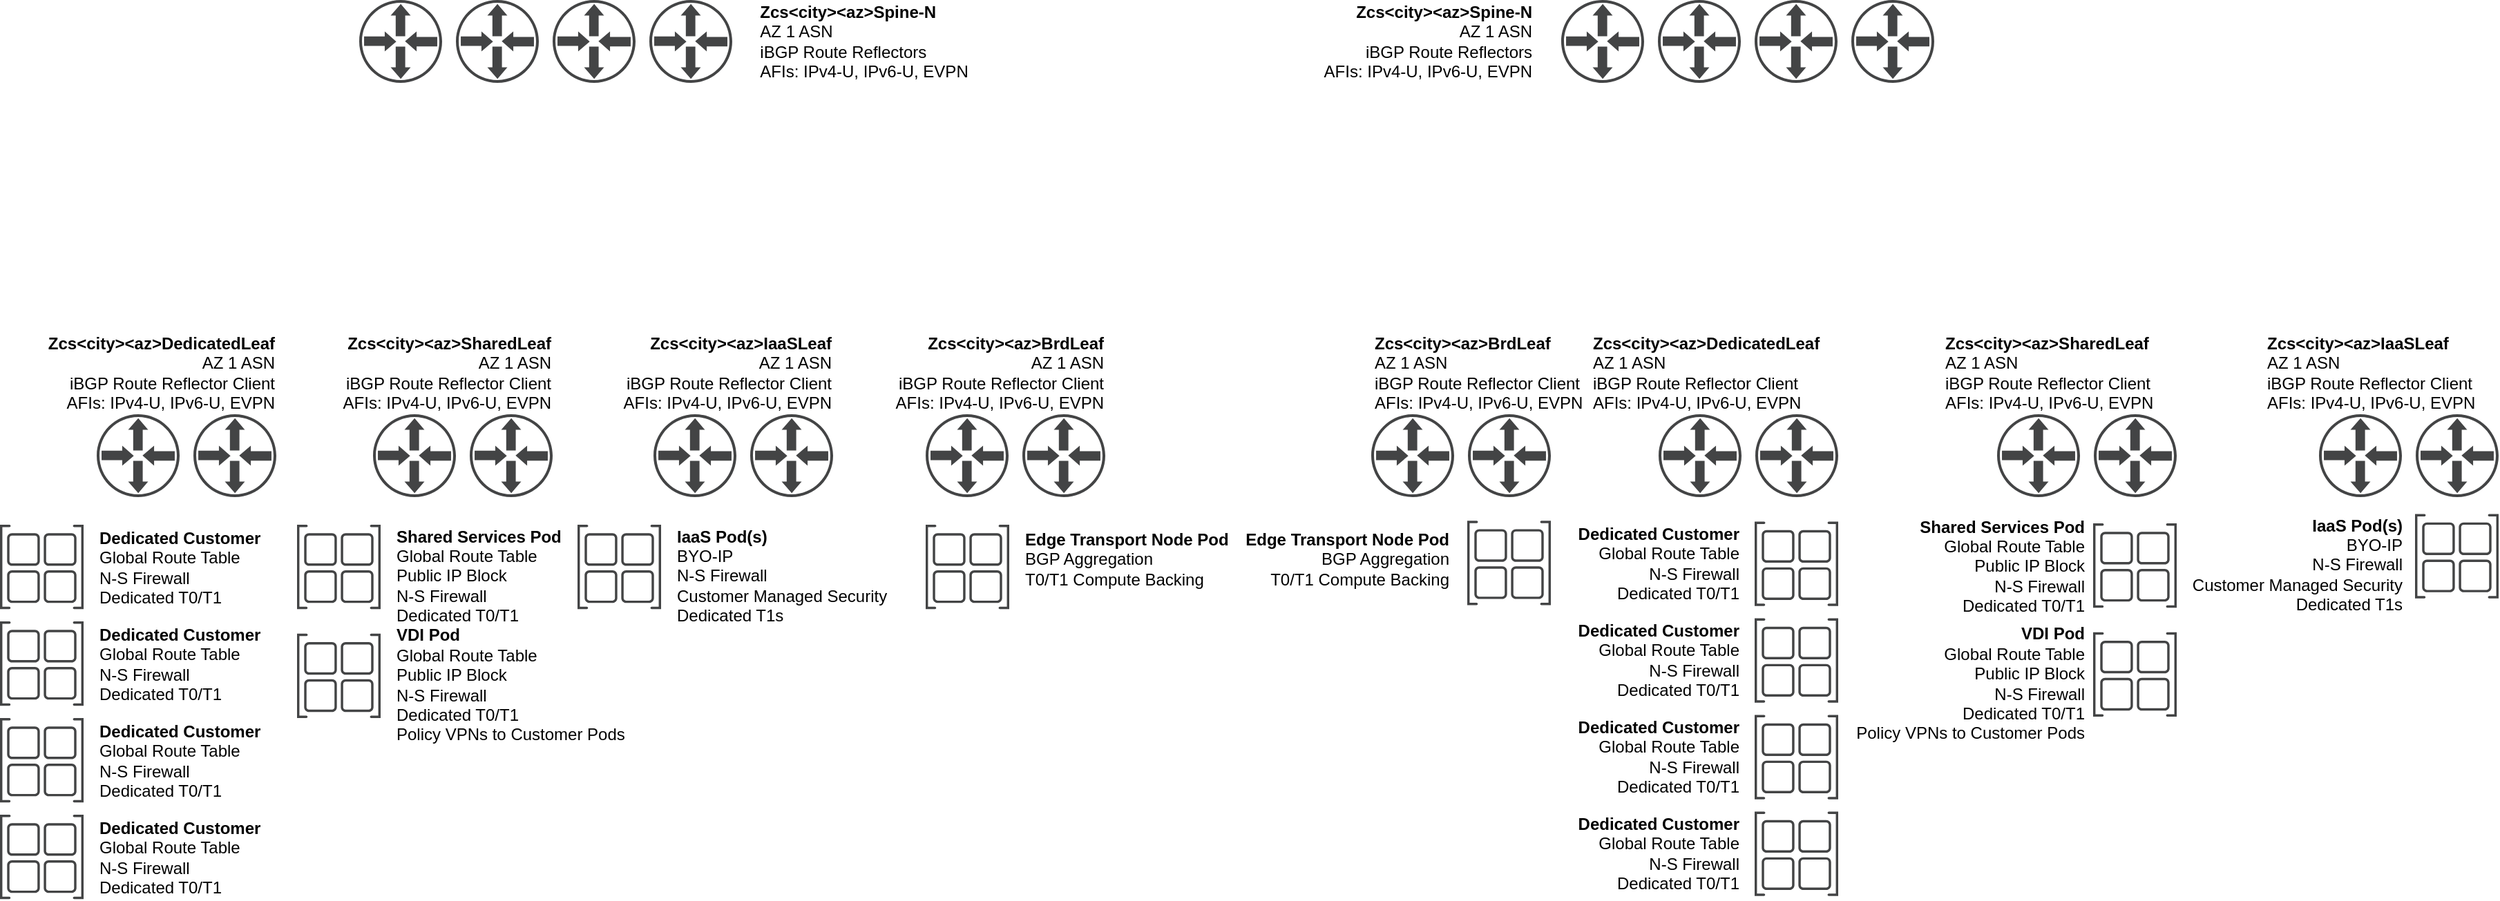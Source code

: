 <mxfile version="14.0.0" type="github">
  <diagram id="ybUfuFw8ea-CHFbWOAjj" name="Logical Routing Detail">
    <mxGraphModel dx="2426" dy="1253" grid="1" gridSize="10" guides="1" tooltips="1" connect="1" arrows="1" fold="1" page="1" pageScale="1" pageWidth="1700" pageHeight="1100" math="0" shadow="0">
      <root>
        <mxCell id="7eDJe8UgWT6jdxHGijZa-0" />
        <mxCell id="7eDJe8UgWT6jdxHGijZa-1" parent="7eDJe8UgWT6jdxHGijZa-0" />
        <mxCell id="PRShFBE_9NoNyRxM8n8l-0" value="" style="pointerEvents=1;shadow=0;dashed=0;html=1;strokeColor=none;fillColor=#434445;aspect=fixed;labelPosition=center;verticalLabelPosition=bottom;verticalAlign=top;align=center;outlineConnect=0;shape=mxgraph.vvd.physical_upstream_router;" vertex="1" parent="7eDJe8UgWT6jdxHGijZa-1">
          <mxGeometry x="270" y="220" width="60" height="60" as="geometry" />
        </mxCell>
        <mxCell id="PRShFBE_9NoNyRxM8n8l-1" value="" style="pointerEvents=1;shadow=0;dashed=0;html=1;strokeColor=none;fillColor=#434445;aspect=fixed;labelPosition=center;verticalLabelPosition=bottom;verticalAlign=top;align=center;outlineConnect=0;shape=mxgraph.vvd.physical_upstream_router;" vertex="1" parent="7eDJe8UgWT6jdxHGijZa-1">
          <mxGeometry x="410" y="220" width="60" height="60" as="geometry" />
        </mxCell>
        <mxCell id="PRShFBE_9NoNyRxM8n8l-2" value="" style="pointerEvents=1;shadow=0;dashed=0;html=1;strokeColor=none;fillColor=#434445;aspect=fixed;labelPosition=center;verticalLabelPosition=bottom;verticalAlign=top;align=center;outlineConnect=0;shape=mxgraph.vvd.physical_upstream_router;" vertex="1" parent="7eDJe8UgWT6jdxHGijZa-1">
          <mxGeometry x="340" y="220" width="60" height="60" as="geometry" />
        </mxCell>
        <mxCell id="PRShFBE_9NoNyRxM8n8l-3" value="" style="pointerEvents=1;shadow=0;dashed=0;html=1;strokeColor=none;fillColor=#434445;aspect=fixed;labelPosition=center;verticalLabelPosition=bottom;verticalAlign=top;align=center;outlineConnect=0;shape=mxgraph.vvd.physical_upstream_router;" vertex="1" parent="7eDJe8UgWT6jdxHGijZa-1">
          <mxGeometry x="480" y="220" width="60" height="60" as="geometry" />
        </mxCell>
        <mxCell id="PRShFBE_9NoNyRxM8n8l-4" value="&lt;div style=&quot;text-align: left&quot;&gt;&lt;b&gt;Zcs&amp;lt;city&amp;gt;&amp;lt;az&amp;gt;Spine-N&lt;/b&gt;&lt;/div&gt;&lt;div style=&quot;text-align: left&quot;&gt;&lt;span&gt;AZ 1 ASN&lt;/span&gt;&lt;/div&gt;&lt;div style=&quot;text-align: left&quot;&gt;&lt;span&gt;iBGP Route Reflectors&lt;/span&gt;&lt;/div&gt;&lt;div style=&quot;text-align: left&quot;&gt;&lt;span&gt;AFIs: IPv4-U, IPv6-U, EVPN&lt;/span&gt;&lt;/div&gt;" style="text;html=1;align=center;verticalAlign=middle;resizable=0;points=[];autosize=1;" vertex="1" parent="7eDJe8UgWT6jdxHGijZa-1">
          <mxGeometry x="550" y="220" width="170" height="60" as="geometry" />
        </mxCell>
        <mxCell id="PRShFBE_9NoNyRxM8n8l-5" value="" style="pointerEvents=1;shadow=0;dashed=0;html=1;strokeColor=none;fillColor=#434445;aspect=fixed;labelPosition=center;verticalLabelPosition=bottom;verticalAlign=top;align=center;outlineConnect=0;shape=mxgraph.vvd.physical_upstream_router;" vertex="1" parent="7eDJe8UgWT6jdxHGijZa-1">
          <mxGeometry x="80" y="520" width="60" height="60" as="geometry" />
        </mxCell>
        <mxCell id="PRShFBE_9NoNyRxM8n8l-6" value="" style="pointerEvents=1;shadow=0;dashed=0;html=1;strokeColor=none;fillColor=#434445;aspect=fixed;labelPosition=center;verticalLabelPosition=bottom;verticalAlign=top;align=center;outlineConnect=0;shape=mxgraph.vvd.physical_upstream_router;" vertex="1" parent="7eDJe8UgWT6jdxHGijZa-1">
          <mxGeometry x="150" y="520" width="60" height="60" as="geometry" />
        </mxCell>
        <mxCell id="PRShFBE_9NoNyRxM8n8l-7" value="&lt;b&gt;Zcs&amp;lt;city&amp;gt;&amp;lt;az&amp;gt;DedicatedLeaf&lt;/b&gt;&lt;br&gt;AZ 1 ASN&lt;br&gt;iBGP Route Reflector Client&lt;br&gt;AFIs: IPv4-U, IPv6-U, EVPN" style="text;html=1;align=right;verticalAlign=middle;resizable=0;points=[];autosize=1;" vertex="1" parent="7eDJe8UgWT6jdxHGijZa-1">
          <mxGeometry x="30" y="460" width="180" height="60" as="geometry" />
        </mxCell>
        <mxCell id="PRShFBE_9NoNyRxM8n8l-8" value="" style="pointerEvents=1;shadow=0;dashed=0;html=1;strokeColor=none;fillColor=#434445;aspect=fixed;labelPosition=center;verticalLabelPosition=bottom;verticalAlign=top;align=center;outlineConnect=0;shape=mxgraph.vvd.site_container;" vertex="1" parent="7eDJe8UgWT6jdxHGijZa-1">
          <mxGeometry x="10" y="600" width="60.5" height="61.11" as="geometry" />
        </mxCell>
        <mxCell id="PRShFBE_9NoNyRxM8n8l-9" value="Dedicated Customer&lt;br&gt;&lt;span style=&quot;font-weight: normal&quot;&gt;Global Route Table&lt;br&gt;N-S Firewall&lt;br&gt;Dedicated T0/T1&lt;/span&gt;" style="text;html=1;align=left;verticalAlign=middle;resizable=0;points=[];autosize=1;fontStyle=1" vertex="1" parent="7eDJe8UgWT6jdxHGijZa-1">
          <mxGeometry x="80" y="601.11" width="130" height="60" as="geometry" />
        </mxCell>
        <mxCell id="PRShFBE_9NoNyRxM8n8l-10" value="" style="pointerEvents=1;shadow=0;dashed=0;html=1;strokeColor=none;fillColor=#434445;aspect=fixed;labelPosition=center;verticalLabelPosition=bottom;verticalAlign=top;align=center;outlineConnect=0;shape=mxgraph.vvd.site_container;" vertex="1" parent="7eDJe8UgWT6jdxHGijZa-1">
          <mxGeometry x="10" y="670" width="60.5" height="61.11" as="geometry" />
        </mxCell>
        <mxCell id="PRShFBE_9NoNyRxM8n8l-11" value="Dedicated Customer&lt;br&gt;&lt;span style=&quot;font-weight: normal&quot;&gt;Global Route Table&lt;br&gt;N-S Firewall&lt;br&gt;Dedicated T0/T1&lt;/span&gt;" style="text;html=1;align=left;verticalAlign=middle;resizable=0;points=[];autosize=1;fontStyle=1" vertex="1" parent="7eDJe8UgWT6jdxHGijZa-1">
          <mxGeometry x="80" y="671.11" width="130" height="60" as="geometry" />
        </mxCell>
        <mxCell id="PRShFBE_9NoNyRxM8n8l-12" value="" style="pointerEvents=1;shadow=0;dashed=0;html=1;strokeColor=none;fillColor=#434445;aspect=fixed;labelPosition=center;verticalLabelPosition=bottom;verticalAlign=top;align=center;outlineConnect=0;shape=mxgraph.vvd.site_container;" vertex="1" parent="7eDJe8UgWT6jdxHGijZa-1">
          <mxGeometry x="10" y="740" width="60.5" height="61.11" as="geometry" />
        </mxCell>
        <mxCell id="PRShFBE_9NoNyRxM8n8l-13" value="Dedicated Customer&lt;br&gt;&lt;span style=&quot;font-weight: normal&quot;&gt;Global Route Table&lt;br&gt;N-S Firewall&lt;br&gt;Dedicated T0/T1&lt;/span&gt;" style="text;html=1;align=left;verticalAlign=middle;resizable=0;points=[];autosize=1;fontStyle=1" vertex="1" parent="7eDJe8UgWT6jdxHGijZa-1">
          <mxGeometry x="80" y="741.11" width="130" height="60" as="geometry" />
        </mxCell>
        <mxCell id="PRShFBE_9NoNyRxM8n8l-14" value="" style="pointerEvents=1;shadow=0;dashed=0;html=1;strokeColor=none;fillColor=#434445;aspect=fixed;labelPosition=center;verticalLabelPosition=bottom;verticalAlign=top;align=center;outlineConnect=0;shape=mxgraph.vvd.site_container;" vertex="1" parent="7eDJe8UgWT6jdxHGijZa-1">
          <mxGeometry x="10" y="810" width="60.5" height="61.11" as="geometry" />
        </mxCell>
        <mxCell id="PRShFBE_9NoNyRxM8n8l-15" value="Dedicated Customer&lt;br&gt;&lt;span style=&quot;font-weight: normal&quot;&gt;Global Route Table&lt;br&gt;N-S Firewall&lt;br&gt;Dedicated T0/T1&lt;/span&gt;" style="text;html=1;align=left;verticalAlign=middle;resizable=0;points=[];autosize=1;fontStyle=1" vertex="1" parent="7eDJe8UgWT6jdxHGijZa-1">
          <mxGeometry x="80" y="811.11" width="130" height="60" as="geometry" />
        </mxCell>
        <mxCell id="PRShFBE_9NoNyRxM8n8l-16" value="" style="pointerEvents=1;shadow=0;dashed=0;html=1;strokeColor=none;fillColor=#434445;aspect=fixed;labelPosition=center;verticalLabelPosition=bottom;verticalAlign=top;align=center;outlineConnect=0;shape=mxgraph.vvd.physical_upstream_router;" vertex="1" parent="7eDJe8UgWT6jdxHGijZa-1">
          <mxGeometry x="280" y="520" width="60" height="60" as="geometry" />
        </mxCell>
        <mxCell id="PRShFBE_9NoNyRxM8n8l-17" value="" style="pointerEvents=1;shadow=0;dashed=0;html=1;strokeColor=none;fillColor=#434445;aspect=fixed;labelPosition=center;verticalLabelPosition=bottom;verticalAlign=top;align=center;outlineConnect=0;shape=mxgraph.vvd.physical_upstream_router;" vertex="1" parent="7eDJe8UgWT6jdxHGijZa-1">
          <mxGeometry x="350" y="520" width="60" height="60" as="geometry" />
        </mxCell>
        <mxCell id="PRShFBE_9NoNyRxM8n8l-18" value="&lt;b&gt;Zcs&amp;lt;city&amp;gt;&amp;lt;az&amp;gt;SharedLeaf&lt;/b&gt;&lt;br&gt;AZ 1 ASN&lt;br&gt;iBGP Route Reflector Client&lt;br&gt;AFIs: IPv4-U, IPv6-U, EVPN" style="text;html=1;align=right;verticalAlign=middle;resizable=0;points=[];autosize=1;" vertex="1" parent="7eDJe8UgWT6jdxHGijZa-1">
          <mxGeometry x="240" y="460" width="170" height="60" as="geometry" />
        </mxCell>
        <mxCell id="PRShFBE_9NoNyRxM8n8l-19" value="" style="pointerEvents=1;shadow=0;dashed=0;html=1;strokeColor=none;fillColor=#434445;aspect=fixed;labelPosition=center;verticalLabelPosition=bottom;verticalAlign=top;align=center;outlineConnect=0;shape=mxgraph.vvd.site_container;" vertex="1" parent="7eDJe8UgWT6jdxHGijZa-1">
          <mxGeometry x="225" y="600" width="60.5" height="61.11" as="geometry" />
        </mxCell>
        <mxCell id="PRShFBE_9NoNyRxM8n8l-20" value="Shared Services Pod&lt;br&gt;&lt;span style=&quot;font-weight: normal&quot;&gt;Global Route Table&lt;br&gt;Public IP Block&lt;br&gt;N-S Firewall&lt;br&gt;Dedicated T0/T1&lt;/span&gt;" style="text;html=1;align=left;verticalAlign=middle;resizable=0;points=[];autosize=1;fontStyle=1" vertex="1" parent="7eDJe8UgWT6jdxHGijZa-1">
          <mxGeometry x="295" y="597.11" width="130" height="80" as="geometry" />
        </mxCell>
        <mxCell id="PRShFBE_9NoNyRxM8n8l-21" value="" style="pointerEvents=1;shadow=0;dashed=0;html=1;strokeColor=none;fillColor=#434445;aspect=fixed;labelPosition=center;verticalLabelPosition=bottom;verticalAlign=top;align=center;outlineConnect=0;shape=mxgraph.vvd.site_container;" vertex="1" parent="7eDJe8UgWT6jdxHGijZa-1">
          <mxGeometry x="225" y="678.89" width="60.5" height="61.11" as="geometry" />
        </mxCell>
        <mxCell id="PRShFBE_9NoNyRxM8n8l-22" value="VDI Pod&lt;br&gt;&lt;span style=&quot;font-weight: normal&quot;&gt;Global Route Table&lt;br&gt;Public IP Block&lt;br&gt;N-S Firewall&lt;br&gt;Dedicated T0/T1&lt;br&gt;Policy VPNs to Customer Pods&lt;br&gt;&lt;/span&gt;" style="text;html=1;align=left;verticalAlign=middle;resizable=0;points=[];autosize=1;fontStyle=1" vertex="1" parent="7eDJe8UgWT6jdxHGijZa-1">
          <mxGeometry x="295" y="671" width="180" height="90" as="geometry" />
        </mxCell>
        <mxCell id="PRShFBE_9NoNyRxM8n8l-23" value="" style="pointerEvents=1;shadow=0;dashed=0;html=1;strokeColor=none;fillColor=#434445;aspect=fixed;labelPosition=center;verticalLabelPosition=bottom;verticalAlign=top;align=center;outlineConnect=0;shape=mxgraph.vvd.physical_upstream_router;" vertex="1" parent="7eDJe8UgWT6jdxHGijZa-1">
          <mxGeometry x="483" y="520" width="60" height="60" as="geometry" />
        </mxCell>
        <mxCell id="PRShFBE_9NoNyRxM8n8l-24" value="" style="pointerEvents=1;shadow=0;dashed=0;html=1;strokeColor=none;fillColor=#434445;aspect=fixed;labelPosition=center;verticalLabelPosition=bottom;verticalAlign=top;align=center;outlineConnect=0;shape=mxgraph.vvd.physical_upstream_router;" vertex="1" parent="7eDJe8UgWT6jdxHGijZa-1">
          <mxGeometry x="553" y="520" width="60" height="60" as="geometry" />
        </mxCell>
        <mxCell id="PRShFBE_9NoNyRxM8n8l-25" value="&lt;b&gt;Zcs&amp;lt;city&amp;gt;&amp;lt;az&amp;gt;IaaSLeaf&lt;/b&gt;&lt;br&gt;AZ 1 ASN&lt;br&gt;iBGP Route Reflector Client&lt;br&gt;AFIs: IPv4-U, IPv6-U, EVPN" style="text;html=1;align=right;verticalAlign=middle;resizable=0;points=[];autosize=1;" vertex="1" parent="7eDJe8UgWT6jdxHGijZa-1">
          <mxGeometry x="443" y="460" width="170" height="60" as="geometry" />
        </mxCell>
        <mxCell id="PRShFBE_9NoNyRxM8n8l-26" value="" style="pointerEvents=1;shadow=0;dashed=0;html=1;strokeColor=none;fillColor=#434445;aspect=fixed;labelPosition=center;verticalLabelPosition=bottom;verticalAlign=top;align=center;outlineConnect=0;shape=mxgraph.vvd.site_container;" vertex="1" parent="7eDJe8UgWT6jdxHGijZa-1">
          <mxGeometry x="428" y="600" width="60.5" height="61.11" as="geometry" />
        </mxCell>
        <mxCell id="PRShFBE_9NoNyRxM8n8l-27" value="IaaS Pod(s)&lt;br&gt;&lt;span style=&quot;font-weight: normal&quot;&gt;BYO-IP&lt;br&gt;N-S Firewall&lt;br&gt;Customer Managed Security&lt;br&gt;Dedicated T1s&lt;/span&gt;" style="text;html=1;align=left;verticalAlign=middle;resizable=0;points=[];autosize=1;fontStyle=1" vertex="1" parent="7eDJe8UgWT6jdxHGijZa-1">
          <mxGeometry x="498" y="597.11" width="170" height="80" as="geometry" />
        </mxCell>
        <mxCell id="PRShFBE_9NoNyRxM8n8l-30" value="" style="pointerEvents=1;shadow=0;dashed=0;html=1;strokeColor=none;fillColor=#434445;aspect=fixed;labelPosition=center;verticalLabelPosition=bottom;verticalAlign=top;align=center;outlineConnect=0;shape=mxgraph.vvd.physical_upstream_router;" vertex="1" parent="7eDJe8UgWT6jdxHGijZa-1">
          <mxGeometry x="680" y="520" width="60" height="60" as="geometry" />
        </mxCell>
        <mxCell id="PRShFBE_9NoNyRxM8n8l-31" value="" style="pointerEvents=1;shadow=0;dashed=0;html=1;strokeColor=none;fillColor=#434445;aspect=fixed;labelPosition=center;verticalLabelPosition=bottom;verticalAlign=top;align=center;outlineConnect=0;shape=mxgraph.vvd.physical_upstream_router;" vertex="1" parent="7eDJe8UgWT6jdxHGijZa-1">
          <mxGeometry x="750" y="520" width="60" height="60" as="geometry" />
        </mxCell>
        <mxCell id="PRShFBE_9NoNyRxM8n8l-32" value="&lt;b&gt;Zcs&amp;lt;city&amp;gt;&amp;lt;az&amp;gt;BrdLeaf&lt;/b&gt;&lt;br&gt;AZ 1 ASN&lt;br&gt;iBGP Route Reflector Client&lt;br&gt;AFIs: IPv4-U, IPv6-U, EVPN" style="text;html=1;align=right;verticalAlign=middle;resizable=0;points=[];autosize=1;" vertex="1" parent="7eDJe8UgWT6jdxHGijZa-1">
          <mxGeometry x="640" y="460" width="170" height="60" as="geometry" />
        </mxCell>
        <mxCell id="PRShFBE_9NoNyRxM8n8l-33" value="" style="pointerEvents=1;shadow=0;dashed=0;html=1;strokeColor=none;fillColor=#434445;aspect=fixed;labelPosition=center;verticalLabelPosition=bottom;verticalAlign=top;align=center;outlineConnect=0;shape=mxgraph.vvd.site_container;" vertex="1" parent="7eDJe8UgWT6jdxHGijZa-1">
          <mxGeometry x="680" y="600" width="60.5" height="61.11" as="geometry" />
        </mxCell>
        <mxCell id="PRShFBE_9NoNyRxM8n8l-34" value="Edge Transport Node Pod&lt;br&gt;&lt;span style=&quot;font-weight: normal&quot;&gt;BGP Aggregation&lt;/span&gt;&lt;br&gt;&lt;span style=&quot;font-weight: normal&quot;&gt;T0/T1 Compute Backing&lt;br&gt;&lt;/span&gt;" style="text;html=1;align=left;verticalAlign=middle;resizable=0;points=[];autosize=1;fontStyle=1" vertex="1" parent="7eDJe8UgWT6jdxHGijZa-1">
          <mxGeometry x="750" y="600" width="160" height="50" as="geometry" />
        </mxCell>
        <mxCell id="PRShFBE_9NoNyRxM8n8l-35" value="" style="pointerEvents=1;shadow=0;dashed=0;html=1;strokeColor=none;fillColor=#434445;aspect=fixed;labelPosition=center;verticalLabelPosition=bottom;verticalAlign=top;align=center;outlineConnect=0;shape=mxgraph.vvd.physical_upstream_router;" vertex="1" parent="7eDJe8UgWT6jdxHGijZa-1">
          <mxGeometry x="1140" y="220" width="60" height="60" as="geometry" />
        </mxCell>
        <mxCell id="PRShFBE_9NoNyRxM8n8l-36" value="" style="pointerEvents=1;shadow=0;dashed=0;html=1;strokeColor=none;fillColor=#434445;aspect=fixed;labelPosition=center;verticalLabelPosition=bottom;verticalAlign=top;align=center;outlineConnect=0;shape=mxgraph.vvd.physical_upstream_router;" vertex="1" parent="7eDJe8UgWT6jdxHGijZa-1">
          <mxGeometry x="1280" y="220" width="60" height="60" as="geometry" />
        </mxCell>
        <mxCell id="PRShFBE_9NoNyRxM8n8l-37" value="" style="pointerEvents=1;shadow=0;dashed=0;html=1;strokeColor=none;fillColor=#434445;aspect=fixed;labelPosition=center;verticalLabelPosition=bottom;verticalAlign=top;align=center;outlineConnect=0;shape=mxgraph.vvd.physical_upstream_router;" vertex="1" parent="7eDJe8UgWT6jdxHGijZa-1">
          <mxGeometry x="1210" y="220" width="60" height="60" as="geometry" />
        </mxCell>
        <mxCell id="PRShFBE_9NoNyRxM8n8l-38" value="" style="pointerEvents=1;shadow=0;dashed=0;html=1;strokeColor=none;fillColor=#434445;aspect=fixed;labelPosition=center;verticalLabelPosition=bottom;verticalAlign=top;align=center;outlineConnect=0;shape=mxgraph.vvd.physical_upstream_router;" vertex="1" parent="7eDJe8UgWT6jdxHGijZa-1">
          <mxGeometry x="1350" y="220" width="60" height="60" as="geometry" />
        </mxCell>
        <mxCell id="PRShFBE_9NoNyRxM8n8l-39" value="&lt;div style=&quot;&quot;&gt;&lt;b&gt;Zcs&amp;lt;city&amp;gt;&amp;lt;az&amp;gt;Spine-N&lt;/b&gt;&lt;/div&gt;&lt;div style=&quot;&quot;&gt;&lt;span&gt;AZ 1 ASN&lt;/span&gt;&lt;/div&gt;&lt;div style=&quot;&quot;&gt;&lt;span&gt;iBGP Route Reflectors&lt;/span&gt;&lt;/div&gt;&lt;div style=&quot;&quot;&gt;&lt;span&gt;AFIs: IPv4-U, IPv6-U, EVPN&lt;/span&gt;&lt;/div&gt;" style="text;html=1;align=right;verticalAlign=middle;resizable=0;points=[];autosize=1;" vertex="1" parent="7eDJe8UgWT6jdxHGijZa-1">
          <mxGeometry x="950" y="220" width="170" height="60" as="geometry" />
        </mxCell>
        <mxCell id="PRShFBE_9NoNyRxM8n8l-40" value="" style="pointerEvents=1;shadow=0;dashed=0;html=1;strokeColor=none;fillColor=#434445;aspect=fixed;labelPosition=center;verticalLabelPosition=bottom;verticalAlign=top;align=left;outlineConnect=0;shape=mxgraph.vvd.physical_upstream_router;" vertex="1" parent="7eDJe8UgWT6jdxHGijZa-1">
          <mxGeometry x="1210.5" y="520" width="60" height="60" as="geometry" />
        </mxCell>
        <mxCell id="PRShFBE_9NoNyRxM8n8l-41" value="" style="pointerEvents=1;shadow=0;dashed=0;html=1;strokeColor=none;fillColor=#434445;aspect=fixed;labelPosition=center;verticalLabelPosition=bottom;verticalAlign=top;align=left;outlineConnect=0;shape=mxgraph.vvd.physical_upstream_router;" vertex="1" parent="7eDJe8UgWT6jdxHGijZa-1">
          <mxGeometry x="1280.5" y="520" width="60" height="60" as="geometry" />
        </mxCell>
        <mxCell id="PRShFBE_9NoNyRxM8n8l-42" value="&lt;b&gt;Zcs&amp;lt;city&amp;gt;&amp;lt;az&amp;gt;DedicatedLeaf&lt;/b&gt;&lt;br&gt;AZ 1 ASN&lt;br&gt;iBGP Route Reflector Client&lt;br&gt;AFIs: IPv4-U, IPv6-U, EVPN" style="text;html=1;align=left;verticalAlign=middle;resizable=0;points=[];autosize=1;" vertex="1" parent="7eDJe8UgWT6jdxHGijZa-1">
          <mxGeometry x="1160.5" y="460" width="180" height="60" as="geometry" />
        </mxCell>
        <mxCell id="PRShFBE_9NoNyRxM8n8l-43" value="" style="pointerEvents=1;shadow=0;dashed=0;html=1;strokeColor=none;fillColor=#434445;aspect=fixed;labelPosition=center;verticalLabelPosition=bottom;verticalAlign=top;align=left;outlineConnect=0;shape=mxgraph.vvd.site_container;" vertex="1" parent="7eDJe8UgWT6jdxHGijZa-1">
          <mxGeometry x="1280" y="597.78" width="60.5" height="61.11" as="geometry" />
        </mxCell>
        <mxCell id="PRShFBE_9NoNyRxM8n8l-44" value="Dedicated Customer&lt;br&gt;&lt;span style=&quot;font-weight: normal&quot;&gt;Global Route Table&lt;br&gt;N-S Firewall&lt;br&gt;Dedicated T0/T1&lt;/span&gt;" style="text;html=1;align=right;verticalAlign=middle;resizable=0;points=[];autosize=1;fontStyle=1" vertex="1" parent="7eDJe8UgWT6jdxHGijZa-1">
          <mxGeometry x="1140" y="597.78" width="130" height="60" as="geometry" />
        </mxCell>
        <mxCell id="PRShFBE_9NoNyRxM8n8l-45" value="" style="pointerEvents=1;shadow=0;dashed=0;html=1;strokeColor=none;fillColor=#434445;aspect=fixed;labelPosition=center;verticalLabelPosition=bottom;verticalAlign=top;align=left;outlineConnect=0;shape=mxgraph.vvd.site_container;" vertex="1" parent="7eDJe8UgWT6jdxHGijZa-1">
          <mxGeometry x="1280" y="667.78" width="60.5" height="61.11" as="geometry" />
        </mxCell>
        <mxCell id="PRShFBE_9NoNyRxM8n8l-46" value="Dedicated Customer&lt;br&gt;&lt;span style=&quot;font-weight: normal&quot;&gt;Global Route Table&lt;br&gt;N-S Firewall&lt;br&gt;Dedicated T0/T1&lt;/span&gt;" style="text;html=1;align=right;verticalAlign=middle;resizable=0;points=[];autosize=1;fontStyle=1" vertex="1" parent="7eDJe8UgWT6jdxHGijZa-1">
          <mxGeometry x="1140" y="667.78" width="130" height="60" as="geometry" />
        </mxCell>
        <mxCell id="PRShFBE_9NoNyRxM8n8l-47" value="" style="pointerEvents=1;shadow=0;dashed=0;html=1;strokeColor=none;fillColor=#434445;aspect=fixed;labelPosition=center;verticalLabelPosition=bottom;verticalAlign=top;align=left;outlineConnect=0;shape=mxgraph.vvd.site_container;" vertex="1" parent="7eDJe8UgWT6jdxHGijZa-1">
          <mxGeometry x="1280" y="737.78" width="60.5" height="61.11" as="geometry" />
        </mxCell>
        <mxCell id="PRShFBE_9NoNyRxM8n8l-48" value="Dedicated Customer&lt;br&gt;&lt;span style=&quot;font-weight: normal&quot;&gt;Global Route Table&lt;br&gt;N-S Firewall&lt;br&gt;Dedicated T0/T1&lt;/span&gt;" style="text;html=1;align=right;verticalAlign=middle;resizable=0;points=[];autosize=1;fontStyle=1" vertex="1" parent="7eDJe8UgWT6jdxHGijZa-1">
          <mxGeometry x="1140" y="737.78" width="130" height="60" as="geometry" />
        </mxCell>
        <mxCell id="PRShFBE_9NoNyRxM8n8l-49" value="" style="pointerEvents=1;shadow=0;dashed=0;html=1;strokeColor=none;fillColor=#434445;aspect=fixed;labelPosition=center;verticalLabelPosition=bottom;verticalAlign=top;align=left;outlineConnect=0;shape=mxgraph.vvd.site_container;" vertex="1" parent="7eDJe8UgWT6jdxHGijZa-1">
          <mxGeometry x="1280" y="807.78" width="60.5" height="61.11" as="geometry" />
        </mxCell>
        <mxCell id="PRShFBE_9NoNyRxM8n8l-50" value="Dedicated Customer&lt;br&gt;&lt;span style=&quot;font-weight: normal&quot;&gt;Global Route Table&lt;br&gt;N-S Firewall&lt;br&gt;Dedicated T0/T1&lt;/span&gt;" style="text;html=1;align=right;verticalAlign=middle;resizable=0;points=[];autosize=1;fontStyle=1" vertex="1" parent="7eDJe8UgWT6jdxHGijZa-1">
          <mxGeometry x="1140" y="807.78" width="130" height="60" as="geometry" />
        </mxCell>
        <mxCell id="PRShFBE_9NoNyRxM8n8l-51" value="" style="pointerEvents=1;shadow=0;dashed=0;html=1;strokeColor=none;fillColor=#434445;aspect=fixed;labelPosition=center;verticalLabelPosition=bottom;verticalAlign=top;align=left;outlineConnect=0;shape=mxgraph.vvd.physical_upstream_router;" vertex="1" parent="7eDJe8UgWT6jdxHGijZa-1">
          <mxGeometry x="1455.5" y="520" width="60" height="60" as="geometry" />
        </mxCell>
        <mxCell id="PRShFBE_9NoNyRxM8n8l-52" value="" style="pointerEvents=1;shadow=0;dashed=0;html=1;strokeColor=none;fillColor=#434445;aspect=fixed;labelPosition=center;verticalLabelPosition=bottom;verticalAlign=top;align=left;outlineConnect=0;shape=mxgraph.vvd.physical_upstream_router;" vertex="1" parent="7eDJe8UgWT6jdxHGijZa-1">
          <mxGeometry x="1525.5" y="520" width="60" height="60" as="geometry" />
        </mxCell>
        <mxCell id="PRShFBE_9NoNyRxM8n8l-53" value="&lt;b&gt;Zcs&amp;lt;city&amp;gt;&amp;lt;az&amp;gt;SharedLeaf&lt;/b&gt;&lt;br&gt;AZ 1 ASN&lt;br&gt;iBGP Route Reflector Client&lt;br&gt;AFIs: IPv4-U, IPv6-U, EVPN" style="text;html=1;align=left;verticalAlign=middle;resizable=0;points=[];autosize=1;" vertex="1" parent="7eDJe8UgWT6jdxHGijZa-1">
          <mxGeometry x="1415.5" y="460" width="170" height="60" as="geometry" />
        </mxCell>
        <mxCell id="PRShFBE_9NoNyRxM8n8l-54" value="" style="pointerEvents=1;shadow=0;dashed=0;html=1;strokeColor=none;fillColor=#434445;aspect=fixed;labelPosition=center;verticalLabelPosition=bottom;verticalAlign=top;align=right;outlineConnect=0;shape=mxgraph.vvd.site_container;" vertex="1" parent="7eDJe8UgWT6jdxHGijZa-1">
          <mxGeometry x="1525" y="599" width="60.5" height="61.11" as="geometry" />
        </mxCell>
        <mxCell id="PRShFBE_9NoNyRxM8n8l-55" value="Shared Services Pod&lt;br&gt;&lt;span style=&quot;font-weight: normal&quot;&gt;Global Route Table&lt;br&gt;Public IP Block&lt;br&gt;N-S Firewall&lt;br&gt;Dedicated T0/T1&lt;/span&gt;" style="text;html=1;align=right;verticalAlign=middle;resizable=0;points=[];autosize=1;fontStyle=1" vertex="1" parent="7eDJe8UgWT6jdxHGijZa-1">
          <mxGeometry x="1390" y="590" width="130" height="80" as="geometry" />
        </mxCell>
        <mxCell id="PRShFBE_9NoNyRxM8n8l-56" value="" style="pointerEvents=1;shadow=0;dashed=0;html=1;strokeColor=none;fillColor=#434445;aspect=fixed;labelPosition=center;verticalLabelPosition=bottom;verticalAlign=top;align=right;outlineConnect=0;shape=mxgraph.vvd.site_container;" vertex="1" parent="7eDJe8UgWT6jdxHGijZa-1">
          <mxGeometry x="1525" y="677.89" width="60.5" height="61.11" as="geometry" />
        </mxCell>
        <mxCell id="PRShFBE_9NoNyRxM8n8l-57" value="VDI Pod&lt;br&gt;&lt;span style=&quot;font-weight: normal&quot;&gt;Global Route Table&lt;br&gt;Public IP Block&lt;br&gt;N-S Firewall&lt;br&gt;Dedicated T0/T1&lt;br&gt;Policy VPNs to Customer Pods&lt;br&gt;&lt;/span&gt;" style="text;html=1;align=right;verticalAlign=middle;resizable=0;points=[];autosize=1;fontStyle=1" vertex="1" parent="7eDJe8UgWT6jdxHGijZa-1">
          <mxGeometry x="1340" y="670" width="180" height="90" as="geometry" />
        </mxCell>
        <mxCell id="PRShFBE_9NoNyRxM8n8l-58" value="" style="pointerEvents=1;shadow=0;dashed=0;html=1;strokeColor=none;fillColor=#434445;aspect=fixed;labelPosition=center;verticalLabelPosition=bottom;verticalAlign=top;align=left;outlineConnect=0;shape=mxgraph.vvd.physical_upstream_router;" vertex="1" parent="7eDJe8UgWT6jdxHGijZa-1">
          <mxGeometry x="1688.5" y="520" width="60" height="60" as="geometry" />
        </mxCell>
        <mxCell id="PRShFBE_9NoNyRxM8n8l-59" value="" style="pointerEvents=1;shadow=0;dashed=0;html=1;strokeColor=none;fillColor=#434445;aspect=fixed;labelPosition=center;verticalLabelPosition=bottom;verticalAlign=top;align=left;outlineConnect=0;shape=mxgraph.vvd.physical_upstream_router;" vertex="1" parent="7eDJe8UgWT6jdxHGijZa-1">
          <mxGeometry x="1758.5" y="520" width="60" height="60" as="geometry" />
        </mxCell>
        <mxCell id="PRShFBE_9NoNyRxM8n8l-60" value="&lt;b&gt;Zcs&amp;lt;city&amp;gt;&amp;lt;az&amp;gt;IaaSLeaf&lt;/b&gt;&lt;br&gt;AZ 1 ASN&lt;br&gt;iBGP Route Reflector Client&lt;br&gt;AFIs: IPv4-U, IPv6-U, EVPN" style="text;html=1;align=left;verticalAlign=middle;resizable=0;points=[];autosize=1;" vertex="1" parent="7eDJe8UgWT6jdxHGijZa-1">
          <mxGeometry x="1648.5" y="460" width="170" height="60" as="geometry" />
        </mxCell>
        <mxCell id="PRShFBE_9NoNyRxM8n8l-61" value="" style="pointerEvents=1;shadow=0;dashed=0;html=1;strokeColor=none;fillColor=#434445;aspect=fixed;labelPosition=center;verticalLabelPosition=bottom;verticalAlign=top;align=right;outlineConnect=0;shape=mxgraph.vvd.site_container;" vertex="1" parent="7eDJe8UgWT6jdxHGijZa-1">
          <mxGeometry x="1758" y="592.22" width="60.5" height="61.11" as="geometry" />
        </mxCell>
        <mxCell id="PRShFBE_9NoNyRxM8n8l-62" value="IaaS Pod(s)&lt;br&gt;&lt;span style=&quot;font-weight: normal&quot;&gt;BYO-IP&lt;br&gt;N-S Firewall&lt;br&gt;Customer Managed Security&lt;br&gt;Dedicated T1s&lt;/span&gt;" style="text;html=1;align=right;verticalAlign=middle;resizable=0;points=[];autosize=1;fontStyle=1" vertex="1" parent="7eDJe8UgWT6jdxHGijZa-1">
          <mxGeometry x="1580" y="588.89" width="170" height="80" as="geometry" />
        </mxCell>
        <mxCell id="PRShFBE_9NoNyRxM8n8l-63" value="" style="pointerEvents=1;shadow=0;dashed=0;html=1;strokeColor=none;fillColor=#434445;aspect=fixed;labelPosition=center;verticalLabelPosition=bottom;verticalAlign=top;align=center;outlineConnect=0;shape=mxgraph.vvd.physical_upstream_router;" vertex="1" parent="7eDJe8UgWT6jdxHGijZa-1">
          <mxGeometry x="1002.5" y="520" width="60" height="60" as="geometry" />
        </mxCell>
        <mxCell id="PRShFBE_9NoNyRxM8n8l-64" value="" style="pointerEvents=1;shadow=0;dashed=0;html=1;strokeColor=none;fillColor=#434445;aspect=fixed;labelPosition=center;verticalLabelPosition=bottom;verticalAlign=top;align=center;outlineConnect=0;shape=mxgraph.vvd.physical_upstream_router;" vertex="1" parent="7eDJe8UgWT6jdxHGijZa-1">
          <mxGeometry x="1072.5" y="520" width="60" height="60" as="geometry" />
        </mxCell>
        <mxCell id="PRShFBE_9NoNyRxM8n8l-65" value="&lt;b&gt;Zcs&amp;lt;city&amp;gt;&amp;lt;az&amp;gt;BrdLeaf&lt;/b&gt;&lt;br&gt;AZ 1 ASN&lt;br&gt;iBGP Route Reflector Client&lt;br&gt;AFIs: IPv4-U, IPv6-U, EVPN" style="text;html=1;align=left;verticalAlign=middle;resizable=0;points=[];autosize=1;" vertex="1" parent="7eDJe8UgWT6jdxHGijZa-1">
          <mxGeometry x="1002.5" y="460" width="170" height="60" as="geometry" />
        </mxCell>
        <mxCell id="PRShFBE_9NoNyRxM8n8l-66" value="" style="pointerEvents=1;shadow=0;dashed=0;html=1;strokeColor=none;fillColor=#434445;aspect=fixed;labelPosition=center;verticalLabelPosition=bottom;verticalAlign=top;align=center;outlineConnect=0;shape=mxgraph.vvd.site_container;" vertex="1" parent="7eDJe8UgWT6jdxHGijZa-1">
          <mxGeometry x="1072" y="597.11" width="60.5" height="61.11" as="geometry" />
        </mxCell>
        <mxCell id="PRShFBE_9NoNyRxM8n8l-67" value="Edge Transport Node Pod&lt;br&gt;&lt;span style=&quot;font-weight: normal&quot;&gt;BGP Aggregation&lt;/span&gt;&lt;br&gt;&lt;span style=&quot;font-weight: normal&quot;&gt;T0/T1 Compute Backing&lt;br&gt;&lt;/span&gt;" style="text;html=1;align=right;verticalAlign=middle;resizable=0;points=[];autosize=1;fontStyle=1" vertex="1" parent="7eDJe8UgWT6jdxHGijZa-1">
          <mxGeometry x="900" y="599.67" width="160" height="50" as="geometry" />
        </mxCell>
      </root>
    </mxGraphModel>
  </diagram>
</mxfile>
